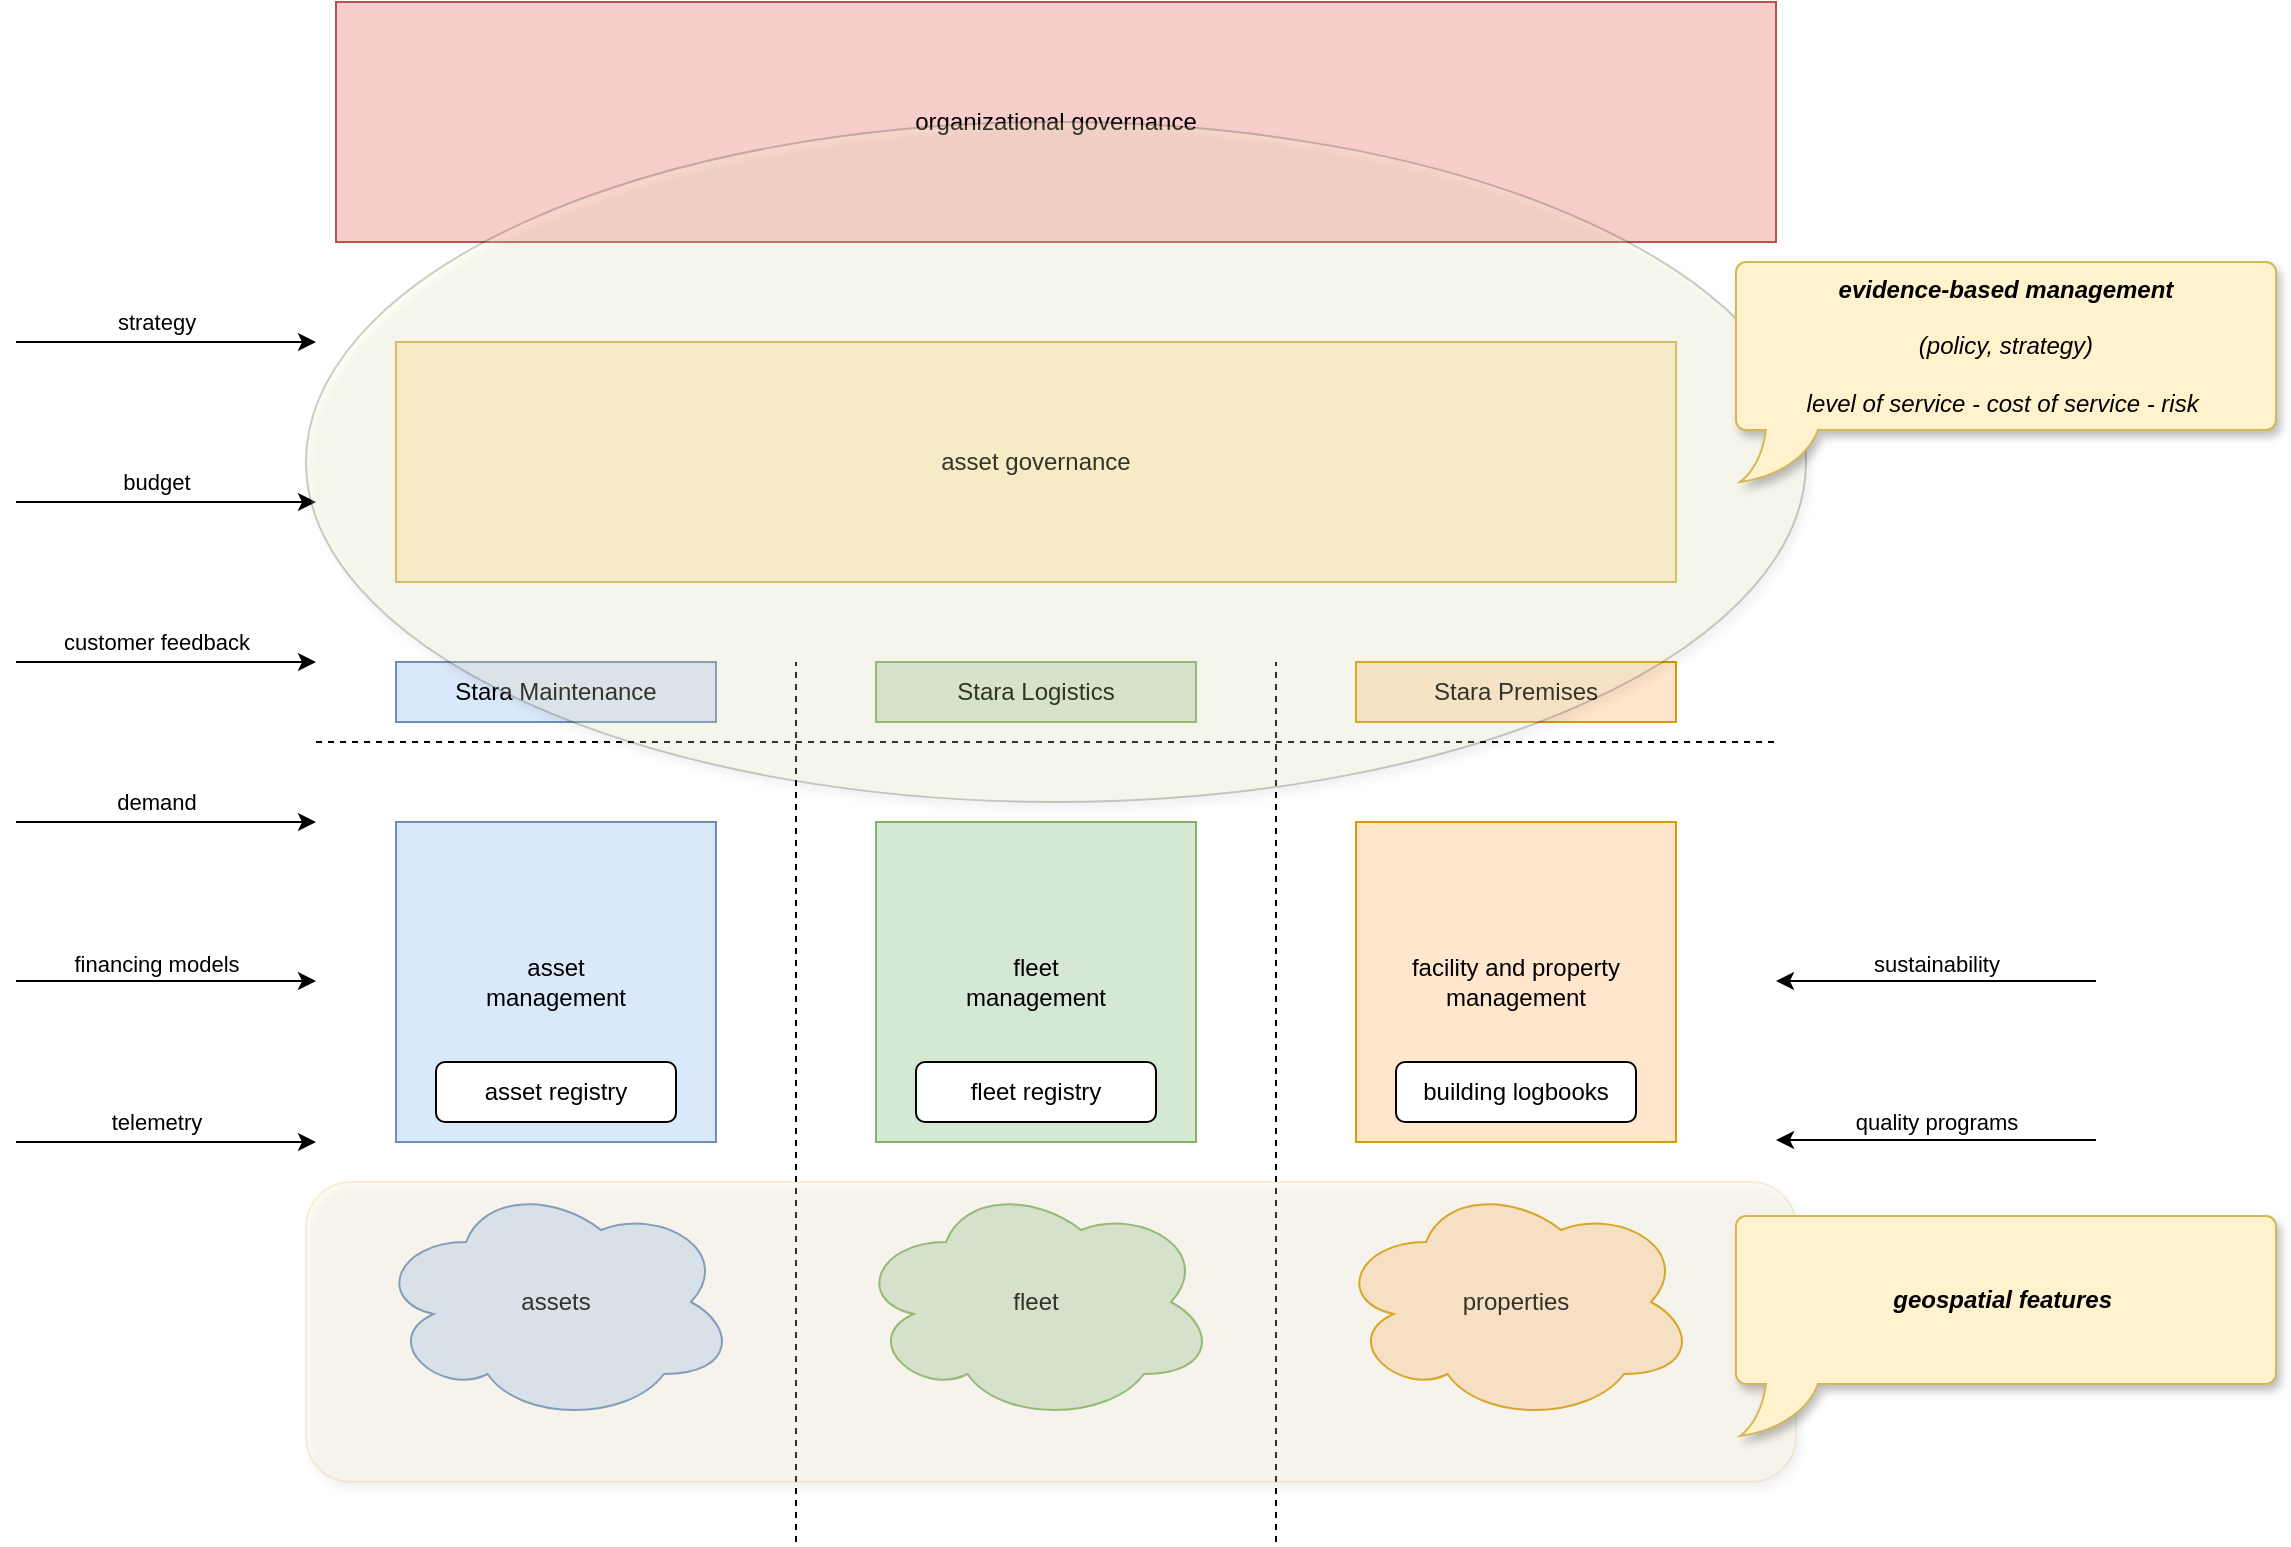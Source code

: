 <mxfile version="24.5.3" type="github">
  <diagram name="Page-1" id="ZrJXDv-FUCtQG19DnWuj">
    <mxGraphModel dx="1605" dy="977" grid="1" gridSize="10" guides="1" tooltips="1" connect="1" arrows="1" fold="1" page="1" pageScale="1" pageWidth="2336" pageHeight="1654" math="0" shadow="0">
      <root>
        <mxCell id="0" />
        <mxCell id="1" parent="0" />
        <mxCell id="6iWBXV5wArr8-yX4Gljc-1" value="" style="endArrow=none;dashed=1;html=1;rounded=0;" parent="1" edge="1">
          <mxGeometry width="50" height="50" relative="1" as="geometry">
            <mxPoint x="310" y="480" as="sourcePoint" />
            <mxPoint x="1040" y="480" as="targetPoint" />
          </mxGeometry>
        </mxCell>
        <mxCell id="6iWBXV5wArr8-yX4Gljc-2" value="asset&lt;div&gt;management&lt;/div&gt;" style="whiteSpace=wrap;html=1;aspect=fixed;fillColor=#dae8fc;strokeColor=#6c8ebf;" parent="1" vertex="1">
          <mxGeometry x="350" y="520" width="160" height="160" as="geometry" />
        </mxCell>
        <mxCell id="6iWBXV5wArr8-yX4Gljc-3" value="fleet&lt;div&gt;management&lt;/div&gt;" style="whiteSpace=wrap;html=1;aspect=fixed;fillColor=#d5e8d4;strokeColor=#82b366;" parent="1" vertex="1">
          <mxGeometry x="590" y="520" width="160" height="160" as="geometry" />
        </mxCell>
        <mxCell id="6iWBXV5wArr8-yX4Gljc-4" value="facility and property&lt;div&gt;management&lt;/div&gt;" style="whiteSpace=wrap;html=1;aspect=fixed;fillColor=#ffe6cc;strokeColor=#d79b00;" parent="1" vertex="1">
          <mxGeometry x="830" y="520" width="160" height="160" as="geometry" />
        </mxCell>
        <mxCell id="6iWBXV5wArr8-yX4Gljc-5" value="" style="endArrow=none;dashed=1;html=1;rounded=0;" parent="1" edge="1">
          <mxGeometry width="50" height="50" relative="1" as="geometry">
            <mxPoint x="550" y="880" as="sourcePoint" />
            <mxPoint x="550" y="440" as="targetPoint" />
          </mxGeometry>
        </mxCell>
        <mxCell id="6iWBXV5wArr8-yX4Gljc-6" value="" style="endArrow=none;dashed=1;html=1;rounded=0;" parent="1" edge="1">
          <mxGeometry width="50" height="50" relative="1" as="geometry">
            <mxPoint x="790" y="880" as="sourcePoint" />
            <mxPoint x="790" y="440" as="targetPoint" />
          </mxGeometry>
        </mxCell>
        <mxCell id="6iWBXV5wArr8-yX4Gljc-7" value="asset governance" style="rounded=0;whiteSpace=wrap;html=1;fillColor=#fff2cc;strokeColor=#d6b656;" parent="1" vertex="1">
          <mxGeometry x="350" y="280" width="640" height="120" as="geometry" />
        </mxCell>
        <mxCell id="6iWBXV5wArr8-yX4Gljc-8" value="assets" style="ellipse;shape=cloud;whiteSpace=wrap;html=1;fillColor=#dae8fc;strokeColor=#6c8ebf;" parent="1" vertex="1">
          <mxGeometry x="340" y="700" width="180" height="120" as="geometry" />
        </mxCell>
        <mxCell id="6iWBXV5wArr8-yX4Gljc-9" value="fleet" style="ellipse;shape=cloud;whiteSpace=wrap;html=1;fillColor=#d5e8d4;strokeColor=#82b366;" parent="1" vertex="1">
          <mxGeometry x="580" y="700" width="180" height="120" as="geometry" />
        </mxCell>
        <mxCell id="6iWBXV5wArr8-yX4Gljc-10" value="properties" style="ellipse;shape=cloud;whiteSpace=wrap;html=1;fillColor=#ffe6cc;strokeColor=#d79b00;" parent="1" vertex="1">
          <mxGeometry x="820" y="700" width="180" height="120" as="geometry" />
        </mxCell>
        <mxCell id="6iWBXV5wArr8-yX4Gljc-11" value="building logbooks" style="rounded=1;whiteSpace=wrap;html=1;" parent="1" vertex="1">
          <mxGeometry x="850" y="640" width="120" height="30" as="geometry" />
        </mxCell>
        <mxCell id="6iWBXV5wArr8-yX4Gljc-12" value="fleet registry" style="rounded=1;whiteSpace=wrap;html=1;" parent="1" vertex="1">
          <mxGeometry x="610" y="640" width="120" height="30" as="geometry" />
        </mxCell>
        <mxCell id="6iWBXV5wArr8-yX4Gljc-13" value="asset registry" style="rounded=1;whiteSpace=wrap;html=1;" parent="1" vertex="1">
          <mxGeometry x="370" y="640" width="120" height="30" as="geometry" />
        </mxCell>
        <mxCell id="6iWBXV5wArr8-yX4Gljc-14" value="" style="endArrow=classic;html=1;rounded=0;" parent="1" edge="1">
          <mxGeometry width="50" height="50" relative="1" as="geometry">
            <mxPoint x="160" y="440" as="sourcePoint" />
            <mxPoint x="310" y="440" as="targetPoint" />
          </mxGeometry>
        </mxCell>
        <mxCell id="6iWBXV5wArr8-yX4Gljc-15" value="customer feedback" style="edgeLabel;html=1;align=center;verticalAlign=middle;resizable=0;points=[];" parent="6iWBXV5wArr8-yX4Gljc-14" vertex="1" connectable="0">
          <mxGeometry x="-0.24" y="-2" relative="1" as="geometry">
            <mxPoint x="13" y="-12" as="offset" />
          </mxGeometry>
        </mxCell>
        <mxCell id="6iWBXV5wArr8-yX4Gljc-16" value="" style="endArrow=classic;html=1;rounded=0;" parent="1" edge="1">
          <mxGeometry width="50" height="50" relative="1" as="geometry">
            <mxPoint x="160" y="680" as="sourcePoint" />
            <mxPoint x="310" y="680" as="targetPoint" />
          </mxGeometry>
        </mxCell>
        <mxCell id="6iWBXV5wArr8-yX4Gljc-18" value="telemetry" style="edgeLabel;html=1;align=center;verticalAlign=middle;resizable=0;points=[];" parent="6iWBXV5wArr8-yX4Gljc-16" vertex="1" connectable="0">
          <mxGeometry x="0.04" y="-3" relative="1" as="geometry">
            <mxPoint x="-8" y="-13" as="offset" />
          </mxGeometry>
        </mxCell>
        <mxCell id="6iWBXV5wArr8-yX4Gljc-20" value="" style="endArrow=classic;html=1;rounded=0;" parent="1" edge="1">
          <mxGeometry width="50" height="50" relative="1" as="geometry">
            <mxPoint x="160" y="360" as="sourcePoint" />
            <mxPoint x="310" y="360" as="targetPoint" />
          </mxGeometry>
        </mxCell>
        <mxCell id="6iWBXV5wArr8-yX4Gljc-21" value="budget" style="edgeLabel;html=1;align=center;verticalAlign=middle;resizable=0;points=[];" parent="6iWBXV5wArr8-yX4Gljc-20" vertex="1" connectable="0">
          <mxGeometry x="0.04" y="-3" relative="1" as="geometry">
            <mxPoint x="-8" y="-13" as="offset" />
          </mxGeometry>
        </mxCell>
        <mxCell id="6iWBXV5wArr8-yX4Gljc-22" value="" style="endArrow=classic;html=1;rounded=0;" parent="1" edge="1">
          <mxGeometry width="50" height="50" relative="1" as="geometry">
            <mxPoint x="160" y="280" as="sourcePoint" />
            <mxPoint x="310" y="280" as="targetPoint" />
          </mxGeometry>
        </mxCell>
        <mxCell id="6iWBXV5wArr8-yX4Gljc-23" value="strategy" style="edgeLabel;html=1;align=center;verticalAlign=middle;resizable=0;points=[];" parent="6iWBXV5wArr8-yX4Gljc-22" vertex="1" connectable="0">
          <mxGeometry x="0.04" y="-3" relative="1" as="geometry">
            <mxPoint x="-8" y="-13" as="offset" />
          </mxGeometry>
        </mxCell>
        <mxCell id="6iWBXV5wArr8-yX4Gljc-24" value="" style="endArrow=classic;html=1;rounded=0;" parent="1" edge="1">
          <mxGeometry width="50" height="50" relative="1" as="geometry">
            <mxPoint x="160" y="520" as="sourcePoint" />
            <mxPoint x="310" y="520" as="targetPoint" />
          </mxGeometry>
        </mxCell>
        <mxCell id="6iWBXV5wArr8-yX4Gljc-25" value="demand" style="edgeLabel;html=1;align=center;verticalAlign=middle;resizable=0;points=[];" parent="6iWBXV5wArr8-yX4Gljc-24" vertex="1" connectable="0">
          <mxGeometry x="0.04" y="-3" relative="1" as="geometry">
            <mxPoint x="-8" y="-13" as="offset" />
          </mxGeometry>
        </mxCell>
        <mxCell id="6iWBXV5wArr8-yX4Gljc-26" value="" style="endArrow=classic;html=1;rounded=0;" parent="1" edge="1">
          <mxGeometry width="50" height="50" relative="1" as="geometry">
            <mxPoint x="160" y="599.5" as="sourcePoint" />
            <mxPoint x="310" y="599.5" as="targetPoint" />
          </mxGeometry>
        </mxCell>
        <mxCell id="6iWBXV5wArr8-yX4Gljc-27" value="financing models" style="edgeLabel;html=1;align=center;verticalAlign=middle;resizable=0;points=[];" parent="6iWBXV5wArr8-yX4Gljc-26" vertex="1" connectable="0">
          <mxGeometry x="0.04" y="-3" relative="1" as="geometry">
            <mxPoint x="-8" y="-12" as="offset" />
          </mxGeometry>
        </mxCell>
        <mxCell id="6iWBXV5wArr8-yX4Gljc-28" value="" style="endArrow=classic;html=1;rounded=0;" parent="1" edge="1">
          <mxGeometry width="50" height="50" relative="1" as="geometry">
            <mxPoint x="1200" y="599.5" as="sourcePoint" />
            <mxPoint x="1040" y="599.5" as="targetPoint" />
          </mxGeometry>
        </mxCell>
        <mxCell id="6iWBXV5wArr8-yX4Gljc-29" value="sustainability" style="edgeLabel;html=1;align=center;verticalAlign=middle;resizable=0;points=[];" parent="6iWBXV5wArr8-yX4Gljc-28" vertex="1" connectable="0">
          <mxGeometry x="0.113" y="1" relative="1" as="geometry">
            <mxPoint x="9" y="-10" as="offset" />
          </mxGeometry>
        </mxCell>
        <mxCell id="6iWBXV5wArr8-yX4Gljc-30" value="" style="endArrow=classic;html=1;rounded=0;" parent="1" edge="1">
          <mxGeometry width="50" height="50" relative="1" as="geometry">
            <mxPoint x="1200" y="679" as="sourcePoint" />
            <mxPoint x="1040" y="679" as="targetPoint" />
          </mxGeometry>
        </mxCell>
        <mxCell id="6iWBXV5wArr8-yX4Gljc-31" value="quality programs" style="edgeLabel;html=1;align=center;verticalAlign=middle;resizable=0;points=[];" parent="6iWBXV5wArr8-yX4Gljc-30" vertex="1" connectable="0">
          <mxGeometry x="0.113" y="1" relative="1" as="geometry">
            <mxPoint x="9" y="-10" as="offset" />
          </mxGeometry>
        </mxCell>
        <mxCell id="6iWBXV5wArr8-yX4Gljc-32" value="organizational governance" style="rounded=0;whiteSpace=wrap;html=1;fillColor=#f8cecc;strokeColor=#b85450;" parent="1" vertex="1">
          <mxGeometry x="320" y="110" width="720" height="120" as="geometry" />
        </mxCell>
        <mxCell id="TkjsGVKn1CepjRWXLHXj-1" value="Stara Logistics" style="rounded=0;whiteSpace=wrap;html=1;fillColor=#d5e8d4;strokeColor=#82b366;" parent="1" vertex="1">
          <mxGeometry x="590" y="440" width="160" height="30" as="geometry" />
        </mxCell>
        <mxCell id="TkjsGVKn1CepjRWXLHXj-2" value="Stara Maintenance" style="rounded=0;whiteSpace=wrap;html=1;fillColor=#dae8fc;strokeColor=#6c8ebf;" parent="1" vertex="1">
          <mxGeometry x="350" y="440" width="160" height="30" as="geometry" />
        </mxCell>
        <mxCell id="TkjsGVKn1CepjRWXLHXj-3" value="Stara Premises" style="rounded=0;whiteSpace=wrap;html=1;fillColor=#ffe6cc;strokeColor=#d79b00;" parent="1" vertex="1">
          <mxGeometry x="830" y="440" width="160" height="30" as="geometry" />
        </mxCell>
        <mxCell id="kIp3VFpCQx7Mh2L0McdK-1" value="" style="ellipse;whiteSpace=wrap;html=1;fillColor=#FFFFCC;opacity=20;shadow=1;" vertex="1" parent="1">
          <mxGeometry x="305" y="170" width="750" height="340" as="geometry" />
        </mxCell>
        <mxCell id="kIp3VFpCQx7Mh2L0McdK-2" value="&lt;i&gt;&lt;b&gt;evidence-based management&lt;/b&gt;&lt;/i&gt;&lt;div&gt;&lt;b&gt;&lt;i&gt;&lt;br&gt;&lt;/i&gt;&lt;/b&gt;&lt;div&gt;&lt;i&gt;(policy, strategy)&lt;/i&gt;&lt;/div&gt;&lt;div&gt;&lt;i&gt;&lt;br&gt;&lt;/i&gt;&lt;/div&gt;&lt;div&gt;&lt;i&gt;level of service - cost of service - risk&amp;nbsp;&lt;/i&gt;&lt;/div&gt;&lt;/div&gt;" style="whiteSpace=wrap;html=1;shape=mxgraph.basic.roundRectCallout;dx=28;dy=26;size=5;boundedLbl=1;fillColor=#fff2cc;strokeColor=#d6b656;shadow=1;" vertex="1" parent="1">
          <mxGeometry x="1020" y="240" width="270" height="110" as="geometry" />
        </mxCell>
        <mxCell id="kIp3VFpCQx7Mh2L0McdK-3" value="" style="rounded=1;whiteSpace=wrap;html=1;fillColor=#fff2cc;strokeColor=#d6b656;opacity=20;shadow=1;" vertex="1" parent="1">
          <mxGeometry x="305" y="700" width="745" height="150" as="geometry" />
        </mxCell>
        <mxCell id="kIp3VFpCQx7Mh2L0McdK-4" value="&lt;i&gt;&lt;b&gt;geospatial features&lt;/b&gt;&lt;/i&gt;&lt;i style=&quot;background-color: initial;&quot;&gt;&amp;nbsp;&lt;/i&gt;" style="whiteSpace=wrap;html=1;shape=mxgraph.basic.roundRectCallout;dx=28;dy=26;size=5;boundedLbl=1;fillColor=#fff2cc;strokeColor=#d6b656;shadow=1;" vertex="1" parent="1">
          <mxGeometry x="1020" y="717" width="270" height="110" as="geometry" />
        </mxCell>
      </root>
    </mxGraphModel>
  </diagram>
</mxfile>
